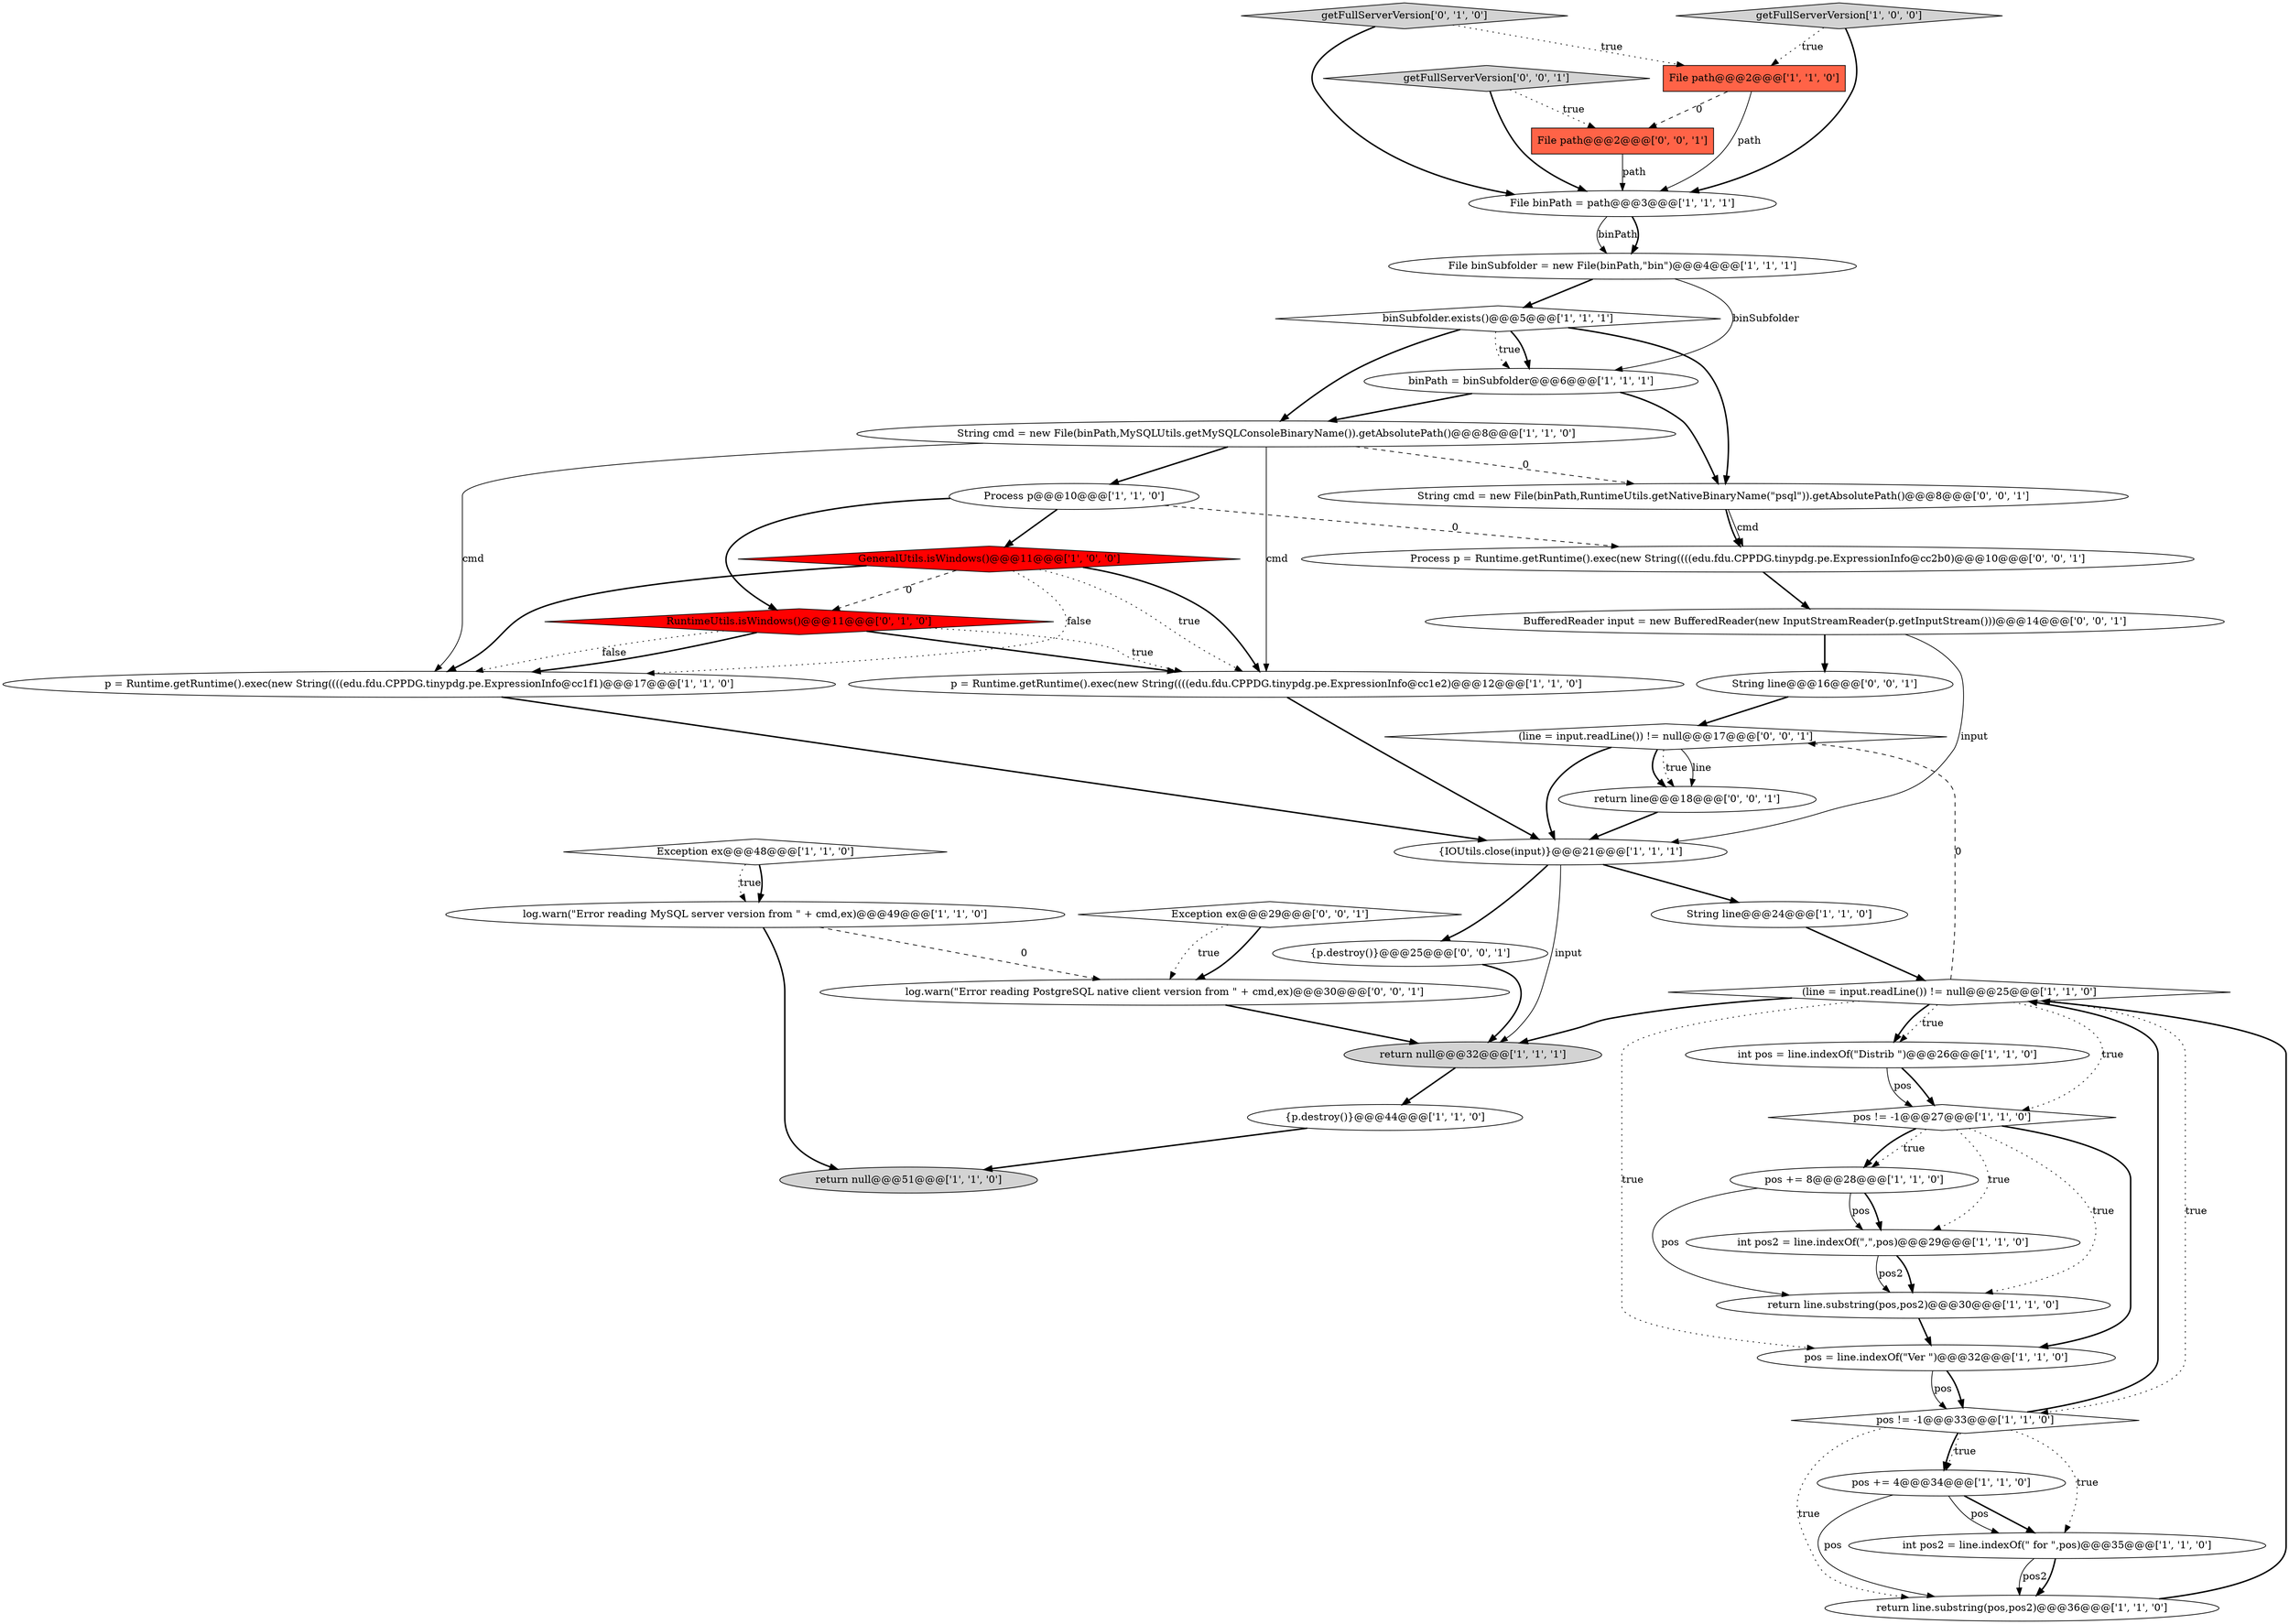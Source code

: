digraph {
32 [style = filled, label = "String line@@@16@@@['0', '0', '1']", fillcolor = white, shape = ellipse image = "AAA0AAABBB3BBB"];
25 [style = filled, label = "return line.substring(pos,pos2)@@@36@@@['1', '1', '0']", fillcolor = white, shape = ellipse image = "AAA0AAABBB1BBB"];
27 [style = filled, label = "File binSubfolder = new File(binPath,\"bin\")@@@4@@@['1', '1', '1']", fillcolor = white, shape = ellipse image = "AAA0AAABBB1BBB"];
40 [style = filled, label = "(line = input.readLine()) != null@@@17@@@['0', '0', '1']", fillcolor = white, shape = diamond image = "AAA0AAABBB3BBB"];
41 [style = filled, label = "getFullServerVersion['0', '0', '1']", fillcolor = lightgray, shape = diamond image = "AAA0AAABBB3BBB"];
23 [style = filled, label = "pos += 8@@@28@@@['1', '1', '0']", fillcolor = white, shape = ellipse image = "AAA0AAABBB1BBB"];
17 [style = filled, label = "pos += 4@@@34@@@['1', '1', '0']", fillcolor = white, shape = ellipse image = "AAA0AAABBB1BBB"];
16 [style = filled, label = "p = Runtime.getRuntime().exec(new String((((edu.fdu.CPPDG.tinypdg.pe.ExpressionInfo@cc1e2)@@@12@@@['1', '1', '0']", fillcolor = white, shape = ellipse image = "AAA0AAABBB1BBB"];
33 [style = filled, label = "return line@@@18@@@['0', '0', '1']", fillcolor = white, shape = ellipse image = "AAA0AAABBB3BBB"];
6 [style = filled, label = "int pos2 = line.indexOf(\",\",pos)@@@29@@@['1', '1', '0']", fillcolor = white, shape = ellipse image = "AAA0AAABBB1BBB"];
20 [style = filled, label = "int pos2 = line.indexOf(\" for \",pos)@@@35@@@['1', '1', '0']", fillcolor = white, shape = ellipse image = "AAA0AAABBB1BBB"];
28 [style = filled, label = "File binPath = path@@@3@@@['1', '1', '1']", fillcolor = white, shape = ellipse image = "AAA0AAABBB1BBB"];
39 [style = filled, label = "log.warn(\"Error reading PostgreSQL native client version from \" + cmd,ex)@@@30@@@['0', '0', '1']", fillcolor = white, shape = ellipse image = "AAA0AAABBB3BBB"];
11 [style = filled, label = "Process p@@@10@@@['1', '1', '0']", fillcolor = white, shape = ellipse image = "AAA0AAABBB1BBB"];
24 [style = filled, label = "Exception ex@@@48@@@['1', '1', '0']", fillcolor = white, shape = diamond image = "AAA0AAABBB1BBB"];
29 [style = filled, label = "getFullServerVersion['0', '1', '0']", fillcolor = lightgray, shape = diamond image = "AAA0AAABBB2BBB"];
10 [style = filled, label = "return line.substring(pos,pos2)@@@30@@@['1', '1', '0']", fillcolor = white, shape = ellipse image = "AAA0AAABBB1BBB"];
38 [style = filled, label = "Process p = Runtime.getRuntime().exec(new String((((edu.fdu.CPPDG.tinypdg.pe.ExpressionInfo@cc2b0)@@@10@@@['0', '0', '1']", fillcolor = white, shape = ellipse image = "AAA0AAABBB3BBB"];
9 [style = filled, label = "(line = input.readLine()) != null@@@25@@@['1', '1', '0']", fillcolor = white, shape = diamond image = "AAA0AAABBB1BBB"];
0 [style = filled, label = "binSubfolder.exists()@@@5@@@['1', '1', '1']", fillcolor = white, shape = diamond image = "AAA0AAABBB1BBB"];
18 [style = filled, label = "pos != -1@@@27@@@['1', '1', '0']", fillcolor = white, shape = diamond image = "AAA0AAABBB1BBB"];
12 [style = filled, label = "p = Runtime.getRuntime().exec(new String((((edu.fdu.CPPDG.tinypdg.pe.ExpressionInfo@cc1f1)@@@17@@@['1', '1', '0']", fillcolor = white, shape = ellipse image = "AAA0AAABBB1BBB"];
35 [style = filled, label = "{p.destroy()}@@@25@@@['0', '0', '1']", fillcolor = white, shape = ellipse image = "AAA0AAABBB3BBB"];
7 [style = filled, label = "return null@@@51@@@['1', '1', '0']", fillcolor = lightgray, shape = ellipse image = "AAA0AAABBB1BBB"];
19 [style = filled, label = "pos != -1@@@33@@@['1', '1', '0']", fillcolor = white, shape = diamond image = "AAA0AAABBB1BBB"];
37 [style = filled, label = "File path@@@2@@@['0', '0', '1']", fillcolor = tomato, shape = box image = "AAA0AAABBB3BBB"];
34 [style = filled, label = "Exception ex@@@29@@@['0', '0', '1']", fillcolor = white, shape = diamond image = "AAA0AAABBB3BBB"];
36 [style = filled, label = "String cmd = new File(binPath,RuntimeUtils.getNativeBinaryName(\"psql\")).getAbsolutePath()@@@8@@@['0', '0', '1']", fillcolor = white, shape = ellipse image = "AAA0AAABBB3BBB"];
2 [style = filled, label = "String line@@@24@@@['1', '1', '0']", fillcolor = white, shape = ellipse image = "AAA0AAABBB1BBB"];
5 [style = filled, label = "String cmd = new File(binPath,MySQLUtils.getMySQLConsoleBinaryName()).getAbsolutePath()@@@8@@@['1', '1', '0']", fillcolor = white, shape = ellipse image = "AAA0AAABBB1BBB"];
15 [style = filled, label = "pos = line.indexOf(\"Ver \")@@@32@@@['1', '1', '0']", fillcolor = white, shape = ellipse image = "AAA0AAABBB1BBB"];
8 [style = filled, label = "int pos = line.indexOf(\"Distrib \")@@@26@@@['1', '1', '0']", fillcolor = white, shape = ellipse image = "AAA0AAABBB1BBB"];
13 [style = filled, label = "{IOUtils.close(input)}@@@21@@@['1', '1', '1']", fillcolor = white, shape = ellipse image = "AAA0AAABBB1BBB"];
31 [style = filled, label = "BufferedReader input = new BufferedReader(new InputStreamReader(p.getInputStream()))@@@14@@@['0', '0', '1']", fillcolor = white, shape = ellipse image = "AAA0AAABBB3BBB"];
3 [style = filled, label = "return null@@@32@@@['1', '1', '1']", fillcolor = lightgray, shape = ellipse image = "AAA0AAABBB1BBB"];
21 [style = filled, label = "File path@@@2@@@['1', '1', '0']", fillcolor = tomato, shape = box image = "AAA0AAABBB1BBB"];
1 [style = filled, label = "{p.destroy()}@@@44@@@['1', '1', '0']", fillcolor = white, shape = ellipse image = "AAA0AAABBB1BBB"];
14 [style = filled, label = "getFullServerVersion['1', '0', '0']", fillcolor = lightgray, shape = diamond image = "AAA0AAABBB1BBB"];
26 [style = filled, label = "GeneralUtils.isWindows()@@@11@@@['1', '0', '0']", fillcolor = red, shape = diamond image = "AAA1AAABBB1BBB"];
30 [style = filled, label = "RuntimeUtils.isWindows()@@@11@@@['0', '1', '0']", fillcolor = red, shape = diamond image = "AAA1AAABBB2BBB"];
22 [style = filled, label = "binPath = binSubfolder@@@6@@@['1', '1', '1']", fillcolor = white, shape = ellipse image = "AAA0AAABBB1BBB"];
4 [style = filled, label = "log.warn(\"Error reading MySQL server version from \" + cmd,ex)@@@49@@@['1', '1', '0']", fillcolor = white, shape = ellipse image = "AAA0AAABBB1BBB"];
28->27 [style = solid, label="binPath"];
40->33 [style = solid, label="line"];
24->4 [style = dotted, label="true"];
14->28 [style = bold, label=""];
21->37 [style = dashed, label="0"];
4->39 [style = dashed, label="0"];
38->31 [style = bold, label=""];
40->13 [style = bold, label=""];
20->25 [style = solid, label="pos2"];
41->28 [style = bold, label=""];
26->12 [style = bold, label=""];
14->21 [style = dotted, label="true"];
13->3 [style = solid, label="input"];
19->9 [style = bold, label=""];
26->16 [style = dotted, label="true"];
31->13 [style = solid, label="input"];
9->15 [style = dotted, label="true"];
36->38 [style = solid, label="cmd"];
17->20 [style = bold, label=""];
18->23 [style = dotted, label="true"];
17->25 [style = solid, label="pos"];
5->12 [style = solid, label="cmd"];
27->0 [style = bold, label=""];
19->17 [style = dotted, label="true"];
8->18 [style = bold, label=""];
18->15 [style = bold, label=""];
2->9 [style = bold, label=""];
9->8 [style = bold, label=""];
20->25 [style = bold, label=""];
33->13 [style = bold, label=""];
22->5 [style = bold, label=""];
0->36 [style = bold, label=""];
18->6 [style = dotted, label="true"];
9->8 [style = dotted, label="true"];
26->16 [style = bold, label=""];
29->21 [style = dotted, label="true"];
5->11 [style = bold, label=""];
37->28 [style = solid, label="path"];
11->30 [style = bold, label=""];
11->26 [style = bold, label=""];
16->13 [style = bold, label=""];
18->23 [style = bold, label=""];
3->1 [style = bold, label=""];
35->3 [style = bold, label=""];
21->28 [style = solid, label="path"];
31->32 [style = bold, label=""];
25->9 [style = bold, label=""];
17->20 [style = solid, label="pos"];
5->16 [style = solid, label="cmd"];
19->17 [style = bold, label=""];
41->37 [style = dotted, label="true"];
15->19 [style = bold, label=""];
1->7 [style = bold, label=""];
4->7 [style = bold, label=""];
34->39 [style = dotted, label="true"];
18->10 [style = dotted, label="true"];
26->30 [style = dashed, label="0"];
12->13 [style = bold, label=""];
40->33 [style = bold, label=""];
30->12 [style = bold, label=""];
9->19 [style = dotted, label="true"];
23->6 [style = bold, label=""];
6->10 [style = bold, label=""];
32->40 [style = bold, label=""];
34->39 [style = bold, label=""];
9->3 [style = bold, label=""];
0->5 [style = bold, label=""];
13->2 [style = bold, label=""];
8->18 [style = solid, label="pos"];
23->10 [style = solid, label="pos"];
19->25 [style = dotted, label="true"];
10->15 [style = bold, label=""];
40->33 [style = dotted, label="true"];
23->6 [style = solid, label="pos"];
19->20 [style = dotted, label="true"];
15->19 [style = solid, label="pos"];
39->3 [style = bold, label=""];
30->12 [style = dotted, label="false"];
5->36 [style = dashed, label="0"];
0->22 [style = dotted, label="true"];
29->28 [style = bold, label=""];
11->38 [style = dashed, label="0"];
24->4 [style = bold, label=""];
9->40 [style = dashed, label="0"];
26->12 [style = dotted, label="false"];
30->16 [style = dotted, label="true"];
0->22 [style = bold, label=""];
22->36 [style = bold, label=""];
9->18 [style = dotted, label="true"];
6->10 [style = solid, label="pos2"];
27->22 [style = solid, label="binSubfolder"];
28->27 [style = bold, label=""];
36->38 [style = bold, label=""];
30->16 [style = bold, label=""];
13->35 [style = bold, label=""];
}
